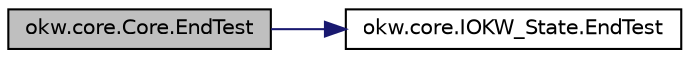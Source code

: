 digraph "okw.core.Core.EndTest"
{
 // INTERACTIVE_SVG=YES
 // LATEX_PDF_SIZE
  edge [fontname="Helvetica",fontsize="10",labelfontname="Helvetica",labelfontsize="10"];
  node [fontname="Helvetica",fontsize="10",shape=record];
  rankdir="LR";
  Node793 [label="okw.core.Core.EndTest",height=0.2,width=0.4,color="black", fillcolor="grey75", style="filled", fontcolor="black",tooltip="Signalisiert das Ende eines Testfalls."];
  Node793 -> Node794 [color="midnightblue",fontsize="10",style="solid",fontname="Helvetica"];
  Node794 [label="okw.core.IOKW_State.EndTest",height=0.2,width=0.4,color="black", fillcolor="white", style="filled",URL="$interfaceokw_1_1core_1_1_i_o_k_w___state.html#ac0b681eddd02ac39ff0c4970a634a186",tooltip="Signalisiert das Ende eines Testfalls."];
}
